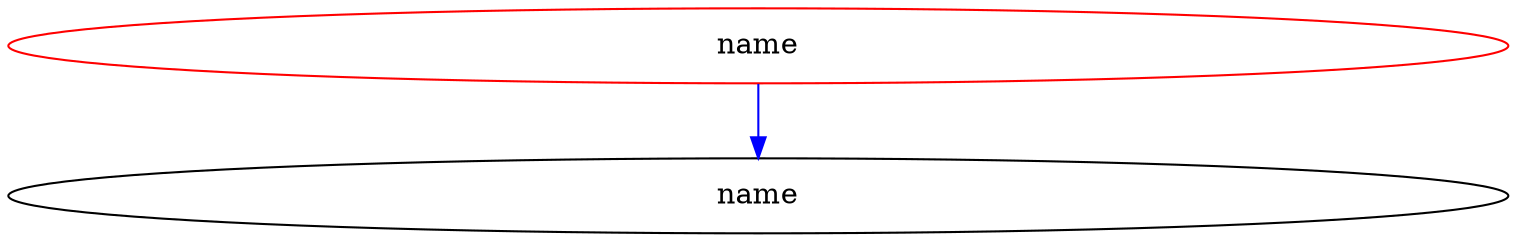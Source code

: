 graph ER {
	node [shape=ellipse width=10]
	name0 [label=name color=red width=10]
	name1 [label=name]
		name0 -- name1 [color=blue dir=forward edgetooltip="a tool tip"]
}